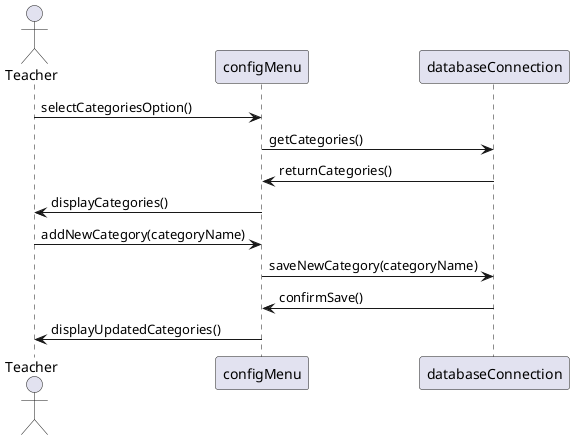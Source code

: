 ' Use Case 4: Configure New Category

@startuml
actor Teacher
participant configMenu
participant databaseConnection

Teacher -> configMenu: selectCategoriesOption()
configMenu -> databaseConnection: getCategories()
databaseConnection -> configMenu: returnCategories()
configMenu -> Teacher: displayCategories()
Teacher -> configMenu: addNewCategory(categoryName)
configMenu -> databaseConnection: saveNewCategory(categoryName)
databaseConnection -> configMenu: confirmSave()
configMenu -> Teacher: displayUpdatedCategories()
@enduml
